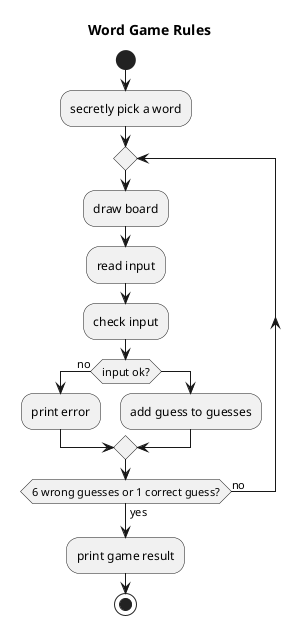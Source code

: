 @startuml rules

title Word Game Rules

start

:secretly pick a word;

repeat
    :draw board;
    :read input;
    :check input;
    if (input ok?) then (no)
        :print error;
    else
        :add guess to guesses;
    endif
repeat while (6 wrong guesses or 1 correct guess?) is (no) not (yes)

:print game result;

stop

@enduml
